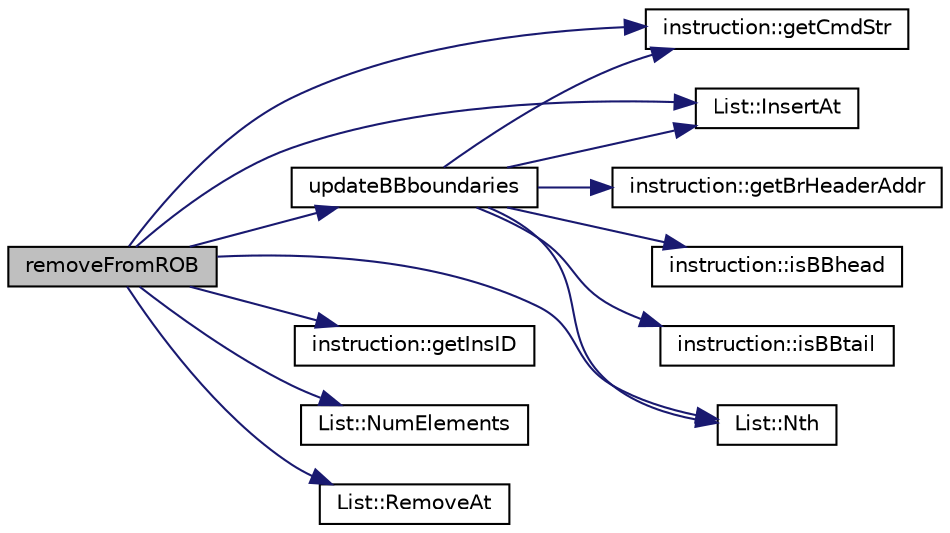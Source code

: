 digraph G
{
  edge [fontname="Helvetica",fontsize="10",labelfontname="Helvetica",labelfontsize="10"];
  node [fontname="Helvetica",fontsize="10",shape=record];
  rankdir=LR;
  Node1 [label="removeFromROB",height=0.2,width=0.4,color="black", fillcolor="grey75", style="filled" fontcolor="black"];
  Node1 -> Node2 [color="midnightblue",fontsize="10",style="solid"];
  Node2 [label="instruction::getCmdStr",height=0.2,width=0.4,color="black", fillcolor="white", style="filled",URL="$classinstruction.html#a95d2dc965b2b6bb037d31af748b98d30"];
  Node1 -> Node3 [color="midnightblue",fontsize="10",style="solid"];
  Node3 [label="instruction::getInsID",height=0.2,width=0.4,color="black", fillcolor="white", style="filled",URL="$classinstruction.html#a0856c8a7411c298a51cd8d8d5e2f8b12"];
  Node1 -> Node4 [color="midnightblue",fontsize="10",style="solid"];
  Node4 [label="List::InsertAt",height=0.2,width=0.4,color="black", fillcolor="white", style="filled",URL="$classList.html#a8d86a82c138b259da6fa0d046aed985b"];
  Node1 -> Node5 [color="midnightblue",fontsize="10",style="solid"];
  Node5 [label="List::Nth",height=0.2,width=0.4,color="black", fillcolor="white", style="filled",URL="$classList.html#a5eb964816de33c85e1d46658ddf8c6c4"];
  Node1 -> Node6 [color="midnightblue",fontsize="10",style="solid"];
  Node6 [label="List::NumElements",height=0.2,width=0.4,color="black", fillcolor="white", style="filled",URL="$classList.html#ac2e9d50f703b01bf643fa6ce50837c26"];
  Node1 -> Node7 [color="midnightblue",fontsize="10",style="solid"];
  Node7 [label="List::RemoveAt",height=0.2,width=0.4,color="black", fillcolor="white", style="filled",URL="$classList.html#af17f72d263f90d53ea8501b5b1853470"];
  Node1 -> Node8 [color="midnightblue",fontsize="10",style="solid"];
  Node8 [label="updateBBboundaries",height=0.2,width=0.4,color="black", fillcolor="white", style="filled",URL="$bkEnd_8cpp.html#a3d96f03b51c73d69d52d695fc3b67751"];
  Node8 -> Node9 [color="midnightblue",fontsize="10",style="solid"];
  Node9 [label="instruction::getBrHeaderAddr",height=0.2,width=0.4,color="black", fillcolor="white", style="filled",URL="$classinstruction.html#a87aa9628956122d77e3b1f6144f7e6e9"];
  Node8 -> Node2 [color="midnightblue",fontsize="10",style="solid"];
  Node8 -> Node4 [color="midnightblue",fontsize="10",style="solid"];
  Node8 -> Node10 [color="midnightblue",fontsize="10",style="solid"];
  Node10 [label="instruction::isBBhead",height=0.2,width=0.4,color="black", fillcolor="white", style="filled",URL="$classinstruction.html#a62b80293d12bff3fca6bb0e052ab710c"];
  Node8 -> Node11 [color="midnightblue",fontsize="10",style="solid"];
  Node11 [label="instruction::isBBtail",height=0.2,width=0.4,color="black", fillcolor="white", style="filled",URL="$classinstruction.html#ab72dc8a4eae39e0ae3f7317fa88d66d7"];
  Node8 -> Node5 [color="midnightblue",fontsize="10",style="solid"];
}
